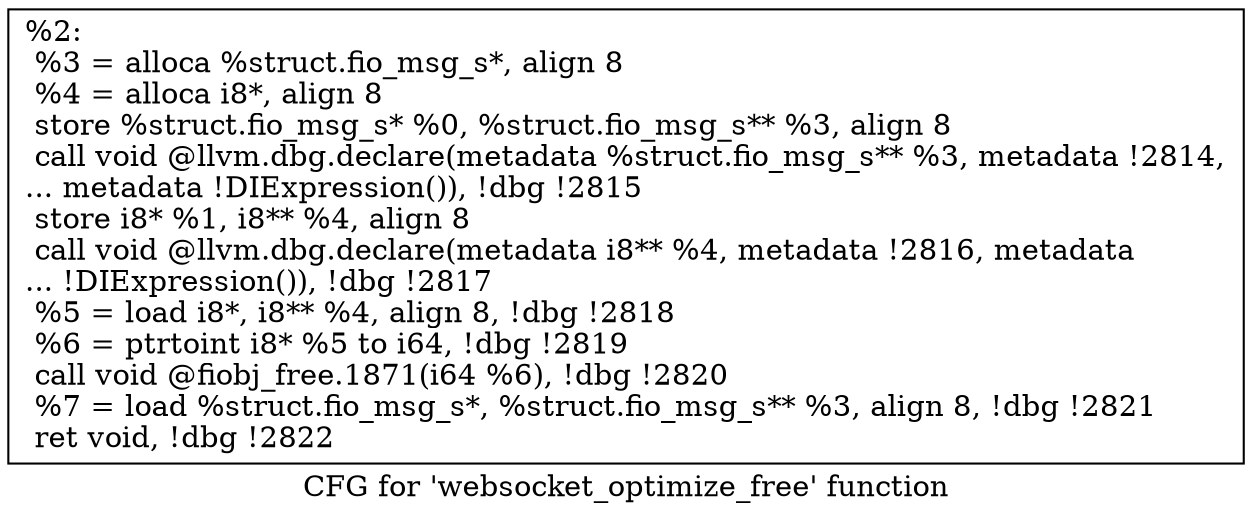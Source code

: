digraph "CFG for 'websocket_optimize_free' function" {
	label="CFG for 'websocket_optimize_free' function";

	Node0x556851ee5fb0 [shape=record,label="{%2:\l  %3 = alloca %struct.fio_msg_s*, align 8\l  %4 = alloca i8*, align 8\l  store %struct.fio_msg_s* %0, %struct.fio_msg_s** %3, align 8\l  call void @llvm.dbg.declare(metadata %struct.fio_msg_s** %3, metadata !2814,\l... metadata !DIExpression()), !dbg !2815\l  store i8* %1, i8** %4, align 8\l  call void @llvm.dbg.declare(metadata i8** %4, metadata !2816, metadata\l... !DIExpression()), !dbg !2817\l  %5 = load i8*, i8** %4, align 8, !dbg !2818\l  %6 = ptrtoint i8* %5 to i64, !dbg !2819\l  call void @fiobj_free.1871(i64 %6), !dbg !2820\l  %7 = load %struct.fio_msg_s*, %struct.fio_msg_s** %3, align 8, !dbg !2821\l  ret void, !dbg !2822\l}"];
}
